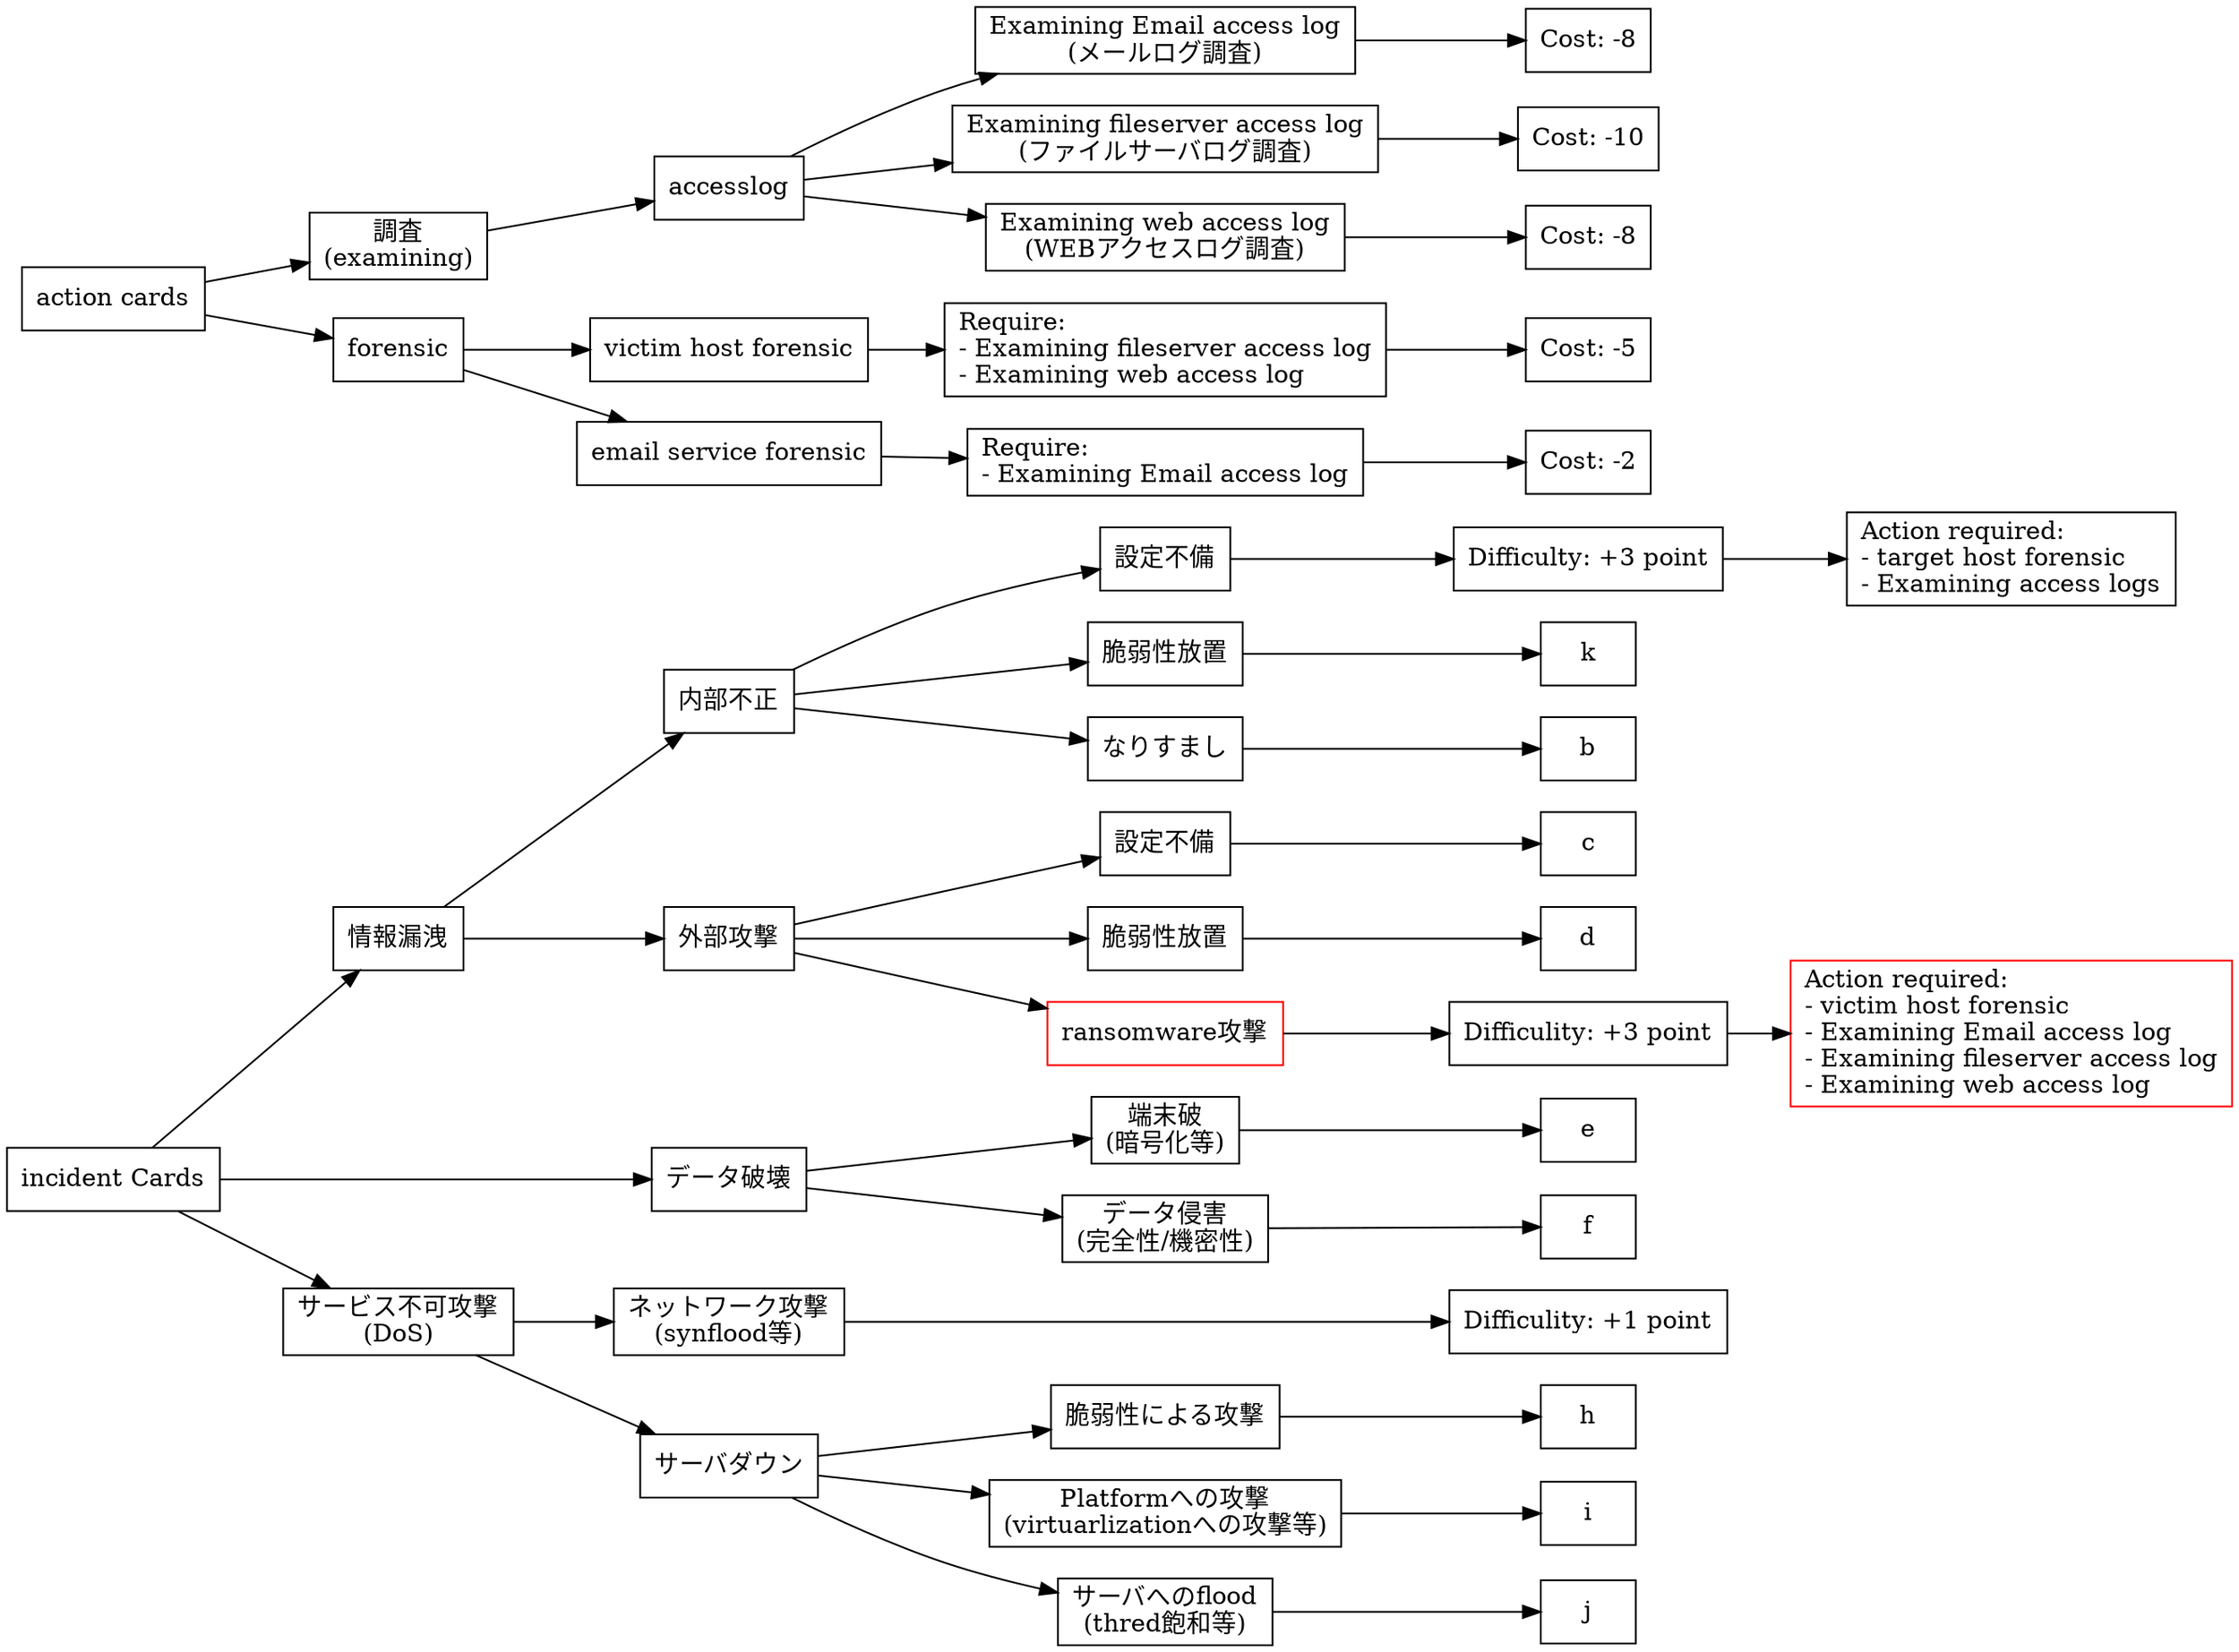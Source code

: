 digraph cardtree{
    node [shape=box];
    rankdir=LR;

    top [label="incident Cards"];

    leak [label="情報漏洩"];
    leakInternalfraud [label="内部不正"];
    leakIntSettings [label="設定不備"];
    leakIntVuln [label="脆弱性放置"];
    leakIntImpersonation [label="なりすまし"];
    leakExternalattack [label="外部攻撃"];
    leakExtSettings [label="設定不備"];
    leakExtVuln [label="脆弱性放置"];
    leakExtRansomware [label="ransomware攻撃", color=red];

    dataDestruction [label="データ破壊"];
    destructPC [label="端末破\n(暗号化等)"];
    destructCI [label="データ侵害\n(完全性/機密性)"];

    dos [label="サービス不可攻撃\n(DoS)"];
    dosNetflood [label="ネットワーク攻撃\n(synflood等)"];
    dosServerdown [label="サーバダウン"];
    dosSvrVuln [label="脆弱性による攻撃"];
    dosSvrPlatform [label="Platformへの攻撃\n(virtuarlizationへの攻撃等)"];
    dosSvrFlood [label="サーバへのflood\n(thred飽和等)"];

    top -> leak;
    leak -> leakInternalfraud;
    leak -> leakExternalattack;
    leakInternalfraud -> leakIntSettings;
    leakInternalfraud -> leakIntVuln;
    leakInternalfraud -> leakIntImpersonation;
    leakExternalattack -> leakExtSettings;
    leakExternalattack -> leakExtVuln;
    leakExternalattack -> leakExtRansomware;
    top -> dataDestruction;
    dataDestruction -> destructPC;
    dataDestruction -> destructCI;
    top -> dos;
    dos -> dosNetflood;
    dos -> dosServerdown;
    dosServerdown -> dosSvrVuln;
    dosServerdown -> dosSvrPlatform;
    dosServerdown -> dosSvrFlood;

    a [label="Difficulty: +3 point"];
    aa [label="Action required:\l- target host forensic\l- Examining access logs"];
    l [label="Difficulity: +3 point"];
    ll [label="Action required:\l- victim host forensic\l- Examining Email access log\l- Examining fileserver access log\l- Examining web access log\l", color=red];
    g [label="Difficulity: +1 point"];

    leakExtSettings->c;
    leakExtVuln->d;
    destructPC->e;
    destructCI->f;
    dosNetflood->g;
    dosSvrVuln->h;
    dosSvrPlatform->i;
    dosSvrFlood->j;
    leakIntSettings->a->aa;
    leakIntVuln->k;
    leakIntImpersonation->b;
    leakExtRansomware->l->ll;
    {rank=same;  a;b; c;d;e;f;g;h;i;j;k;}
    {rank=same; aa;ll;}

    action [label="action cards"];

    examining [label="調査\n(examining)"];
    accesslog;
    email [label="Examining Email access log\n(メールログ調査)"];
    fileserver [label="Examining fileserver access log\n(ファイルサーバログ調査)"];
    web [label="Examining web access log\n(WEBアクセスログ調査)"];
    emailCost [label="Cost: -8"];
    filserverCost [label="Cost: -10"];
    webCost [label="Cost: -8"];

    forensic ;
    forensicVictimhost [label="victim host forensic"];
    forensicEmail [label="email service forensic"];
    forensicVictimhostRequire [label="Require:\l- Examining fileserver access log\l- Examining web access log\l"];
    forensicVictimhostCost [label="Cost: -5"];
    forensicEmailRequire [label="Require:\l- Examining Email access log\l"];
    forensicEmailCost [label="Cost: -2"];

    action -> examining;
    examining -> accesslog;
    accesslog -> email;
    accesslog -> fileserver;
    accesslog -> web;
    email -> emailCost;
    fileserver -> filserverCost;
    web -> webCost;
    action -> forensic;
    forensic -> forensicVictimhost;
    forensic -> forensicEmail;
    forensicVictimhost -> forensicVictimhostRequire;
    forensicEmail -> forensicEmailRequire;
    forensicVictimhostRequire -> forensicVictimhostCost;
    forensicEmailRequire -> forensicEmailCost;

}